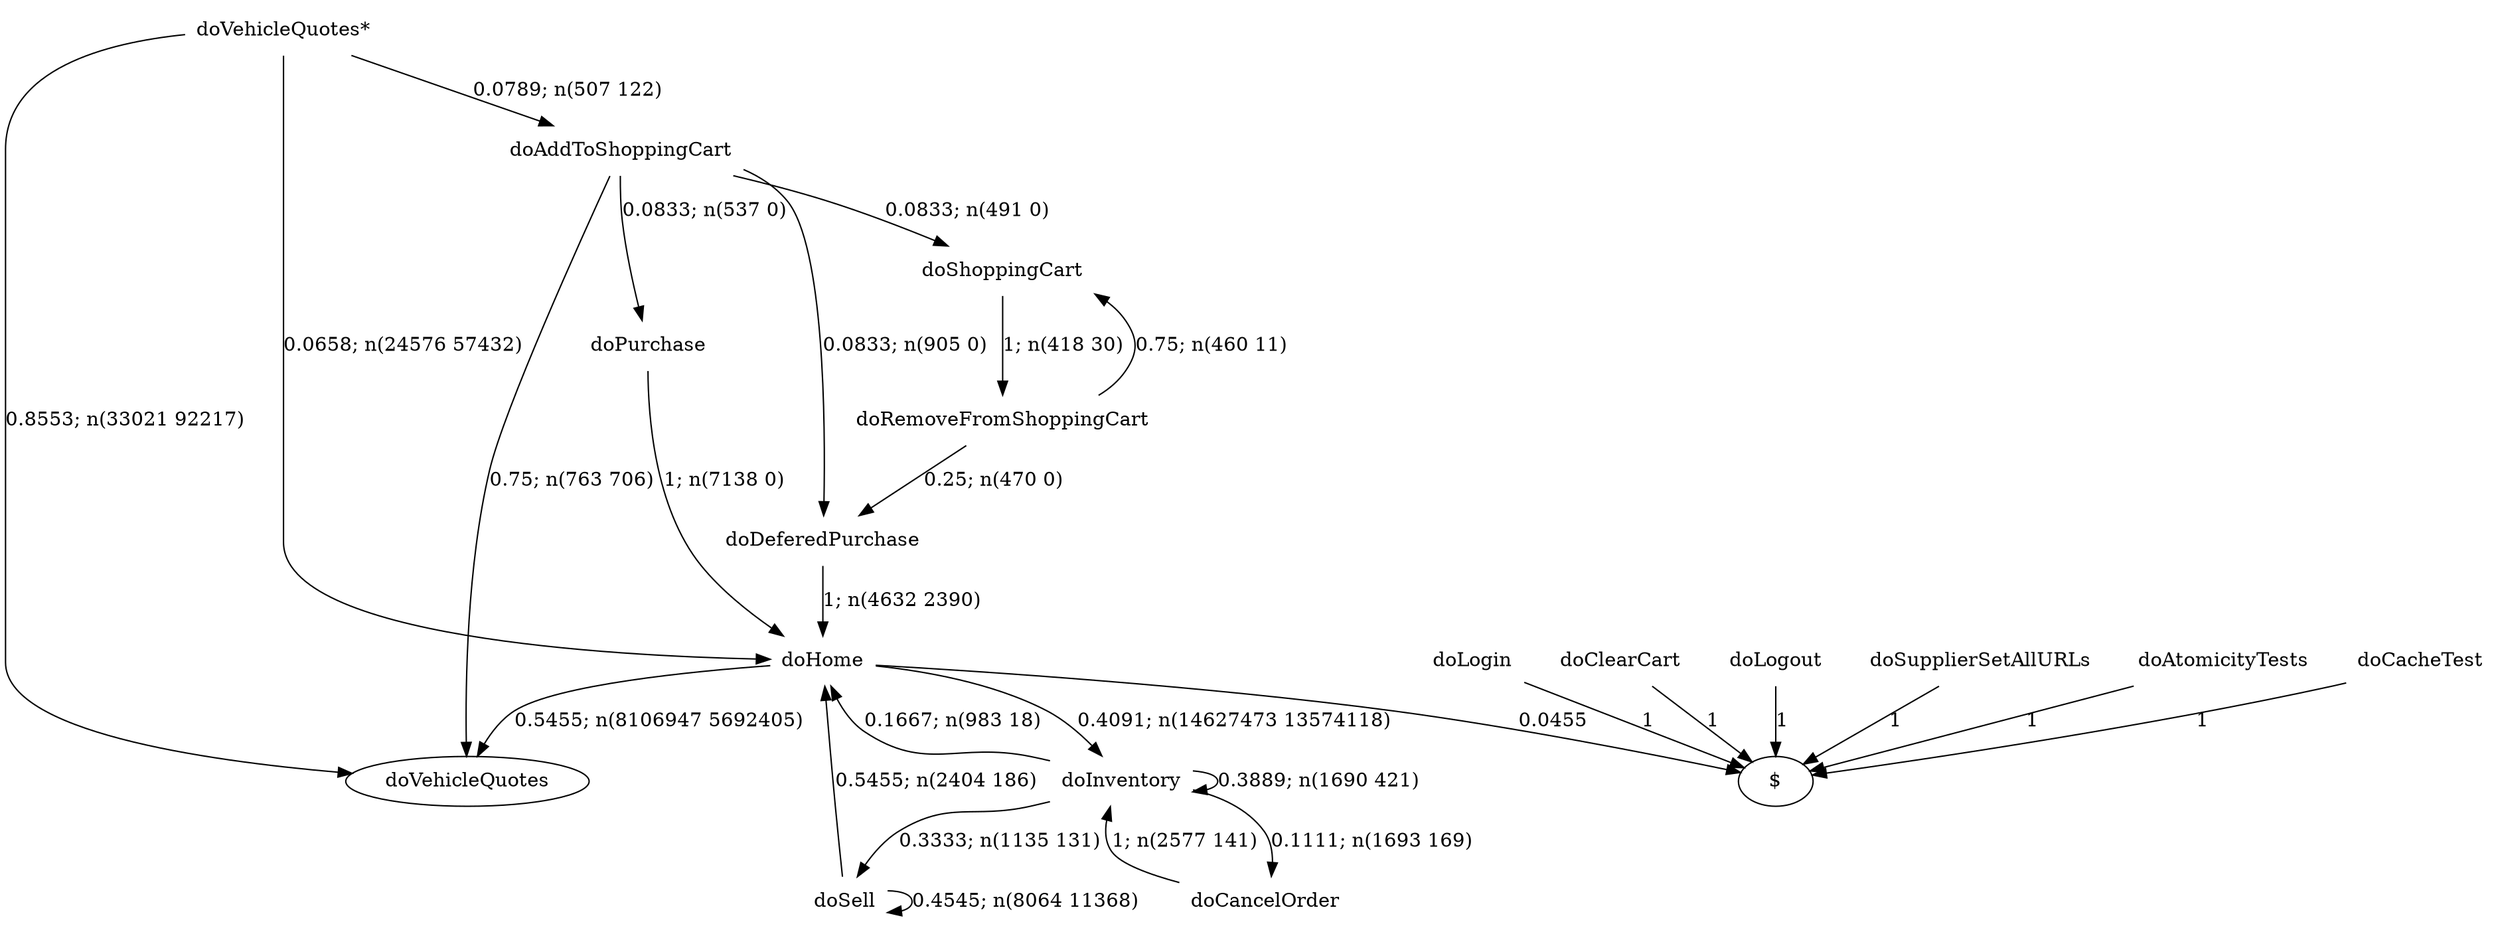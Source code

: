 digraph G {"doVehicleQuotes*" [label="doVehicleQuotes*",shape=none];"doSupplierSetAllURLs" [label="doSupplierSetAllURLs",shape=none];"doAtomicityTests" [label="doAtomicityTests",shape=none];"doCacheTest" [label="doCacheTest",shape=none];"doLogin" [label="doLogin",shape=none];"doAddToShoppingCart" [label="doAddToShoppingCart",shape=none];"doDeferedPurchase" [label="doDeferedPurchase",shape=none];"doHome" [label="doHome",shape=none];"doShoppingCart" [label="doShoppingCart",shape=none];"doClearCart" [label="doClearCart",shape=none];"doPurchase" [label="doPurchase",shape=none];"doInventory" [label="doInventory",shape=none];"doSell" [label="doSell",shape=none];"doLogout" [label="doLogout",shape=none];"doCancelOrder" [label="doCancelOrder",shape=none];"doRemoveFromShoppingCart" [label="doRemoveFromShoppingCart",shape=none];"doVehicleQuotes*"->"doVehicleQuotes" [style=solid,label="0.8553; n(33021 92217)"];"doVehicleQuotes*"->"doAddToShoppingCart" [style=solid,label="0.0789; n(507 122)"];"doVehicleQuotes*"->"doHome" [style=solid,label="0.0658; n(24576 57432)"];"doSupplierSetAllURLs"->"$" [style=solid,label="1"];"doAtomicityTests"->"$" [style=solid,label="1"];"doCacheTest"->"$" [style=solid,label="1"];"doLogin"->"$" [style=solid,label="1"];"doAddToShoppingCart"->"doVehicleQuotes" [style=solid,label="0.75; n(763 706)"];"doAddToShoppingCart"->"doDeferedPurchase" [style=solid,label="0.0833; n(905 0)"];"doAddToShoppingCart"->"doShoppingCart" [style=solid,label="0.0833; n(491 0)"];"doAddToShoppingCart"->"doPurchase" [style=solid,label="0.0833; n(537 0)"];"doDeferedPurchase"->"doHome" [style=solid,label="1; n(4632 2390)"];"doHome"->"doVehicleQuotes" [style=solid,label="0.5455; n(8106947 5692405)"];"doHome"->"doInventory" [style=solid,label="0.4091; n(14627473 13574118)"];"doHome"->"$" [style=solid,label="0.0455"];"doShoppingCart"->"doRemoveFromShoppingCart" [style=solid,label="1; n(418 30)"];"doClearCart"->"$" [style=solid,label="1"];"doPurchase"->"doHome" [style=solid,label="1; n(7138 0)"];"doInventory"->"doHome" [style=solid,label="0.1667; n(983 18)"];"doInventory"->"doInventory" [style=solid,label="0.3889; n(1690 421)"];"doInventory"->"doSell" [style=solid,label="0.3333; n(1135 131)"];"doInventory"->"doCancelOrder" [style=solid,label="0.1111; n(1693 169)"];"doSell"->"doHome" [style=solid,label="0.5455; n(2404 186)"];"doSell"->"doSell" [style=solid,label="0.4545; n(8064 11368)"];"doLogout"->"$" [style=solid,label="1"];"doCancelOrder"->"doInventory" [style=solid,label="1; n(2577 141)"];"doRemoveFromShoppingCart"->"doDeferedPurchase" [style=solid,label="0.25; n(470 0)"];"doRemoveFromShoppingCart"->"doShoppingCart" [style=solid,label="0.75; n(460 11)"];}